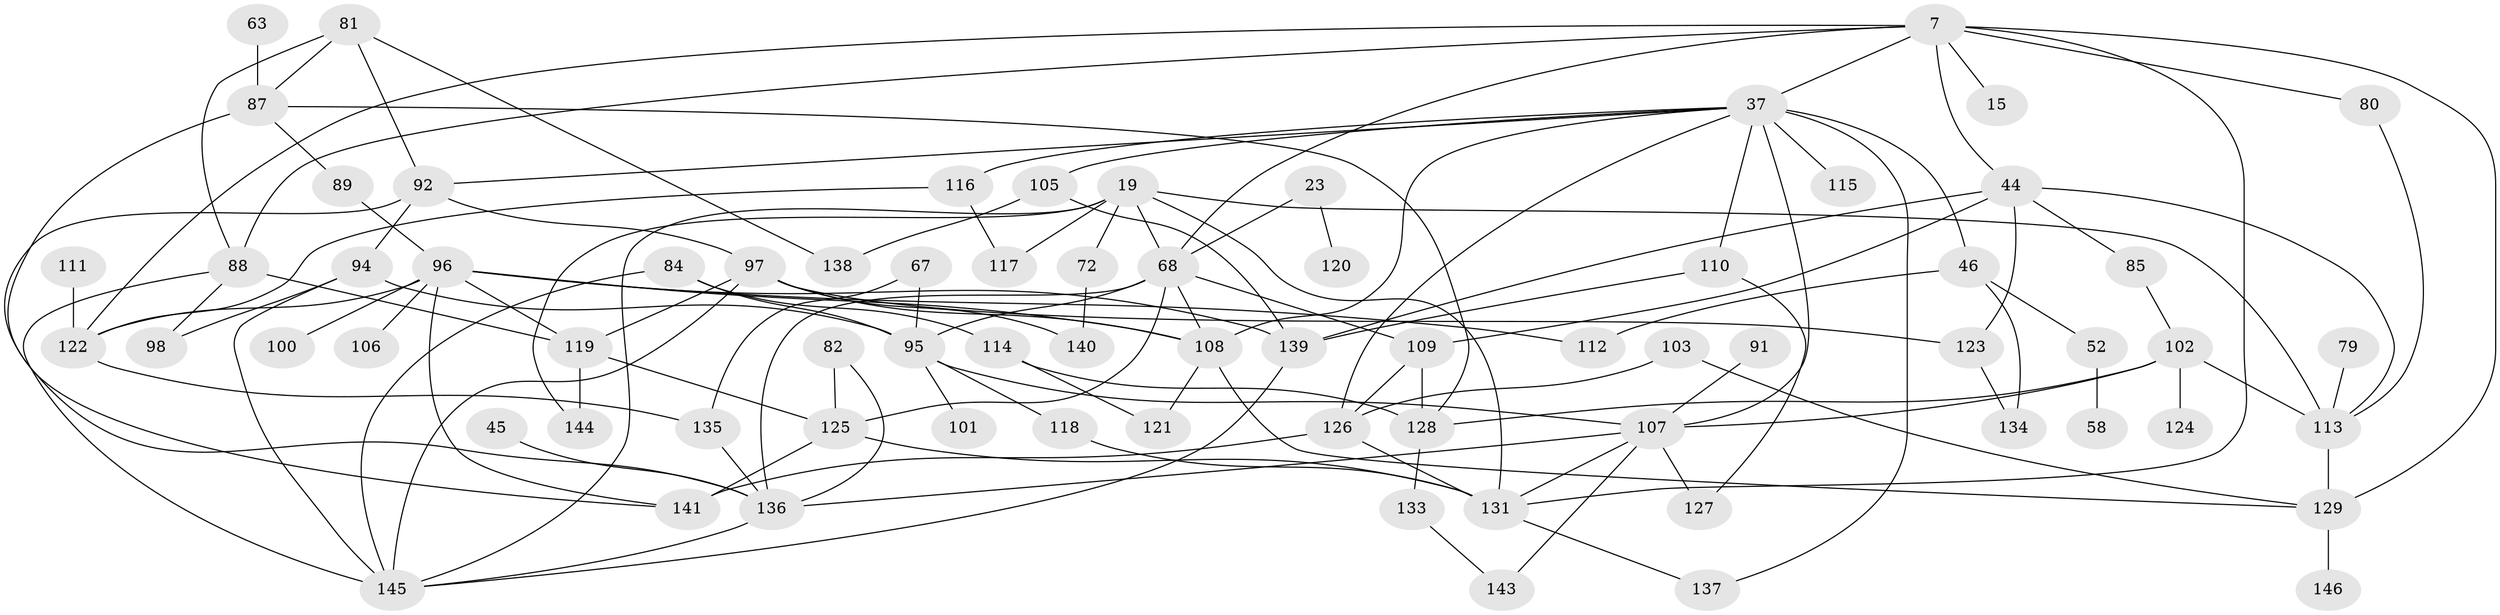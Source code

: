 // original degree distribution, {7: 0.02054794520547945, 5: 0.0547945205479452, 3: 0.2534246575342466, 8: 0.0136986301369863, 6: 0.04794520547945205, 2: 0.3287671232876712, 1: 0.136986301369863, 4: 0.14383561643835616}
// Generated by graph-tools (version 1.1) at 2025/41/03/09/25 04:41:40]
// undirected, 73 vertices, 129 edges
graph export_dot {
graph [start="1"]
  node [color=gray90,style=filled];
  7 [super="+1"];
  15;
  19;
  23;
  37 [super="+4+5"];
  44 [super="+41+36+17"];
  45;
  46;
  52;
  58;
  63;
  67;
  68 [super="+9+18"];
  72;
  79;
  80 [super="+71"];
  81 [super="+12+51"];
  82;
  84;
  85;
  87 [super="+28"];
  88 [super="+3+11"];
  89;
  91;
  92 [super="+24"];
  94;
  95 [super="+21"];
  96 [super="+73"];
  97 [super="+76"];
  98;
  100;
  101;
  102 [super="+64+62"];
  103;
  105;
  106;
  107 [super="+40+55"];
  108 [super="+93+90+32+86"];
  109 [super="+33"];
  110 [super="+60"];
  111;
  112;
  113 [super="+50"];
  114 [super="+54+99"];
  115;
  116;
  117 [super="+42"];
  118;
  119 [super="+26"];
  120;
  121;
  122 [super="+34+22"];
  123;
  124;
  125 [super="+61+66"];
  126 [super="+83+16"];
  127;
  128 [super="+47"];
  129 [super="+35"];
  131 [super="+48"];
  133;
  134 [super="+104"];
  135 [super="+77"];
  136 [super="+25+59"];
  137;
  138;
  139 [super="+70+65"];
  140;
  141;
  143;
  144;
  145 [super="+75+142"];
  146;
  7 -- 15;
  7 -- 44 [weight=2];
  7 -- 37 [weight=2];
  7 -- 88;
  7 -- 68;
  7 -- 122;
  7 -- 131;
  7 -- 129;
  7 -- 80;
  19 -- 72;
  19 -- 144;
  19 -- 117 [weight=2];
  19 -- 68;
  19 -- 131;
  19 -- 113;
  19 -- 145;
  23 -- 120;
  23 -- 68;
  37 -- 46;
  37 -- 105;
  37 -- 137;
  37 -- 115;
  37 -- 116;
  37 -- 92;
  37 -- 107;
  37 -- 110;
  37 -- 126;
  37 -- 108;
  44 -- 113;
  44 -- 85;
  44 -- 123;
  44 -- 139 [weight=2];
  44 -- 109 [weight=2];
  45 -- 136;
  46 -- 52;
  46 -- 112;
  46 -- 134 [weight=2];
  52 -- 58;
  63 -- 87;
  67 -- 95 [weight=2];
  67 -- 135;
  68 -- 109;
  68 -- 95;
  68 -- 136 [weight=2];
  68 -- 125;
  68 -- 108 [weight=2];
  72 -- 140;
  79 -- 113;
  80 -- 113;
  81 -- 92;
  81 -- 88;
  81 -- 138;
  81 -- 87;
  82 -- 125;
  82 -- 136;
  84 -- 95 [weight=2];
  84 -- 145;
  84 -- 114;
  85 -- 102;
  87 -- 128;
  87 -- 89;
  87 -- 136;
  88 -- 98;
  88 -- 119;
  88 -- 145;
  89 -- 96;
  91 -- 107;
  92 -- 94;
  92 -- 141;
  92 -- 97;
  94 -- 98;
  94 -- 95;
  94 -- 145;
  95 -- 118;
  95 -- 101;
  95 -- 107;
  96 -- 106;
  96 -- 122;
  96 -- 112;
  96 -- 100 [weight=2];
  96 -- 141;
  96 -- 119;
  96 -- 139;
  96 -- 108;
  97 -- 140;
  97 -- 108;
  97 -- 145;
  97 -- 123;
  97 -- 119;
  102 -- 128;
  102 -- 113;
  102 -- 107;
  102 -- 124;
  103 -- 129;
  103 -- 126;
  105 -- 138;
  105 -- 139;
  107 -- 143;
  107 -- 136;
  107 -- 131;
  107 -- 127;
  108 -- 129;
  108 -- 121;
  109 -- 128;
  109 -- 126;
  110 -- 127;
  110 -- 139;
  111 -- 122;
  113 -- 129 [weight=2];
  114 -- 121;
  114 -- 128;
  116 -- 117;
  116 -- 122;
  118 -- 131;
  119 -- 144;
  119 -- 125;
  122 -- 135;
  123 -- 134;
  125 -- 131 [weight=2];
  125 -- 141;
  126 -- 141;
  126 -- 131;
  128 -- 133;
  129 -- 146;
  131 -- 137;
  133 -- 143;
  135 -- 136;
  136 -- 145;
  139 -- 145;
}
